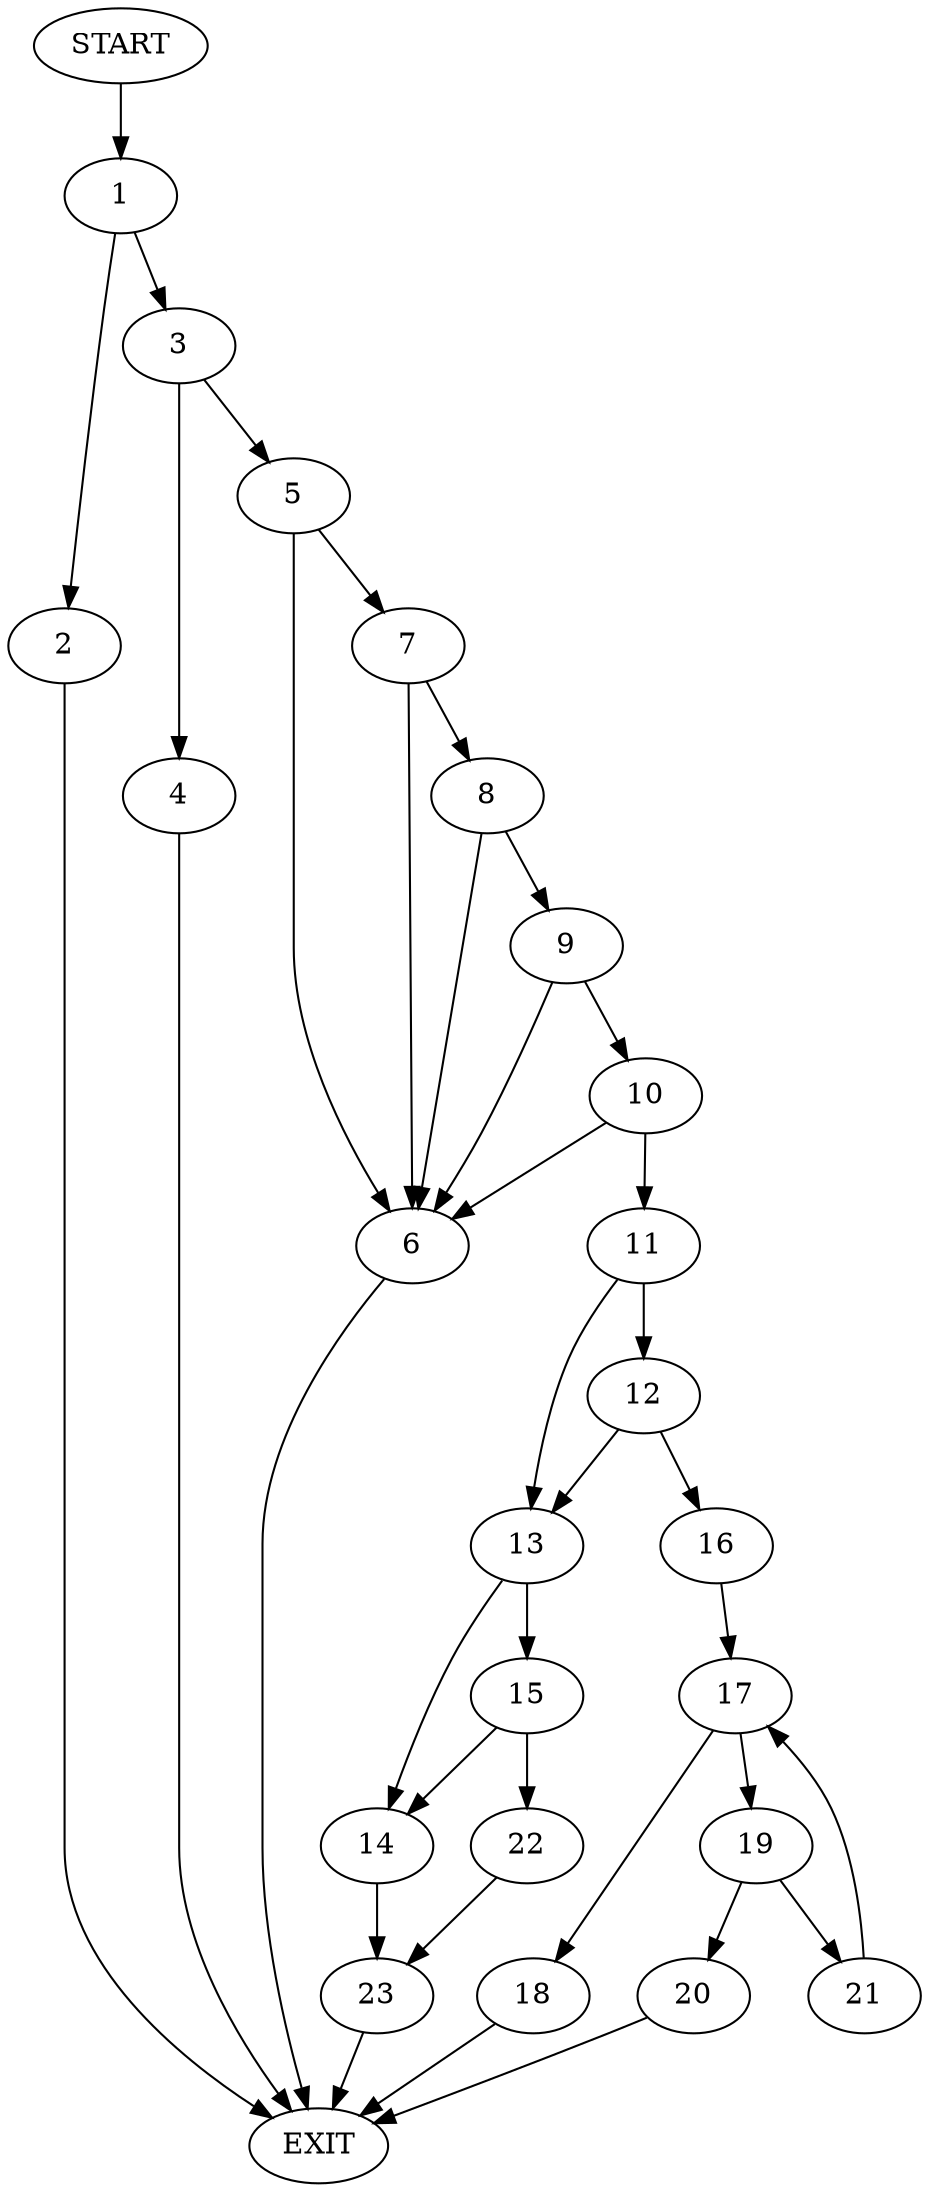 digraph {
0 [label="START"]
24 [label="EXIT"]
0 -> 1
1 -> 2
1 -> 3
3 -> 4
3 -> 5
2 -> 24
5 -> 6
5 -> 7
4 -> 24
7 -> 6
7 -> 8
6 -> 24
8 -> 6
8 -> 9
9 -> 6
9 -> 10
10 -> 6
10 -> 11
11 -> 12
11 -> 13
13 -> 14
13 -> 15
12 -> 16
12 -> 13
16 -> 17
17 -> 18
17 -> 19
18 -> 24
19 -> 20
19 -> 21
21 -> 17
20 -> 24
15 -> 14
15 -> 22
14 -> 23
22 -> 23
23 -> 24
}
